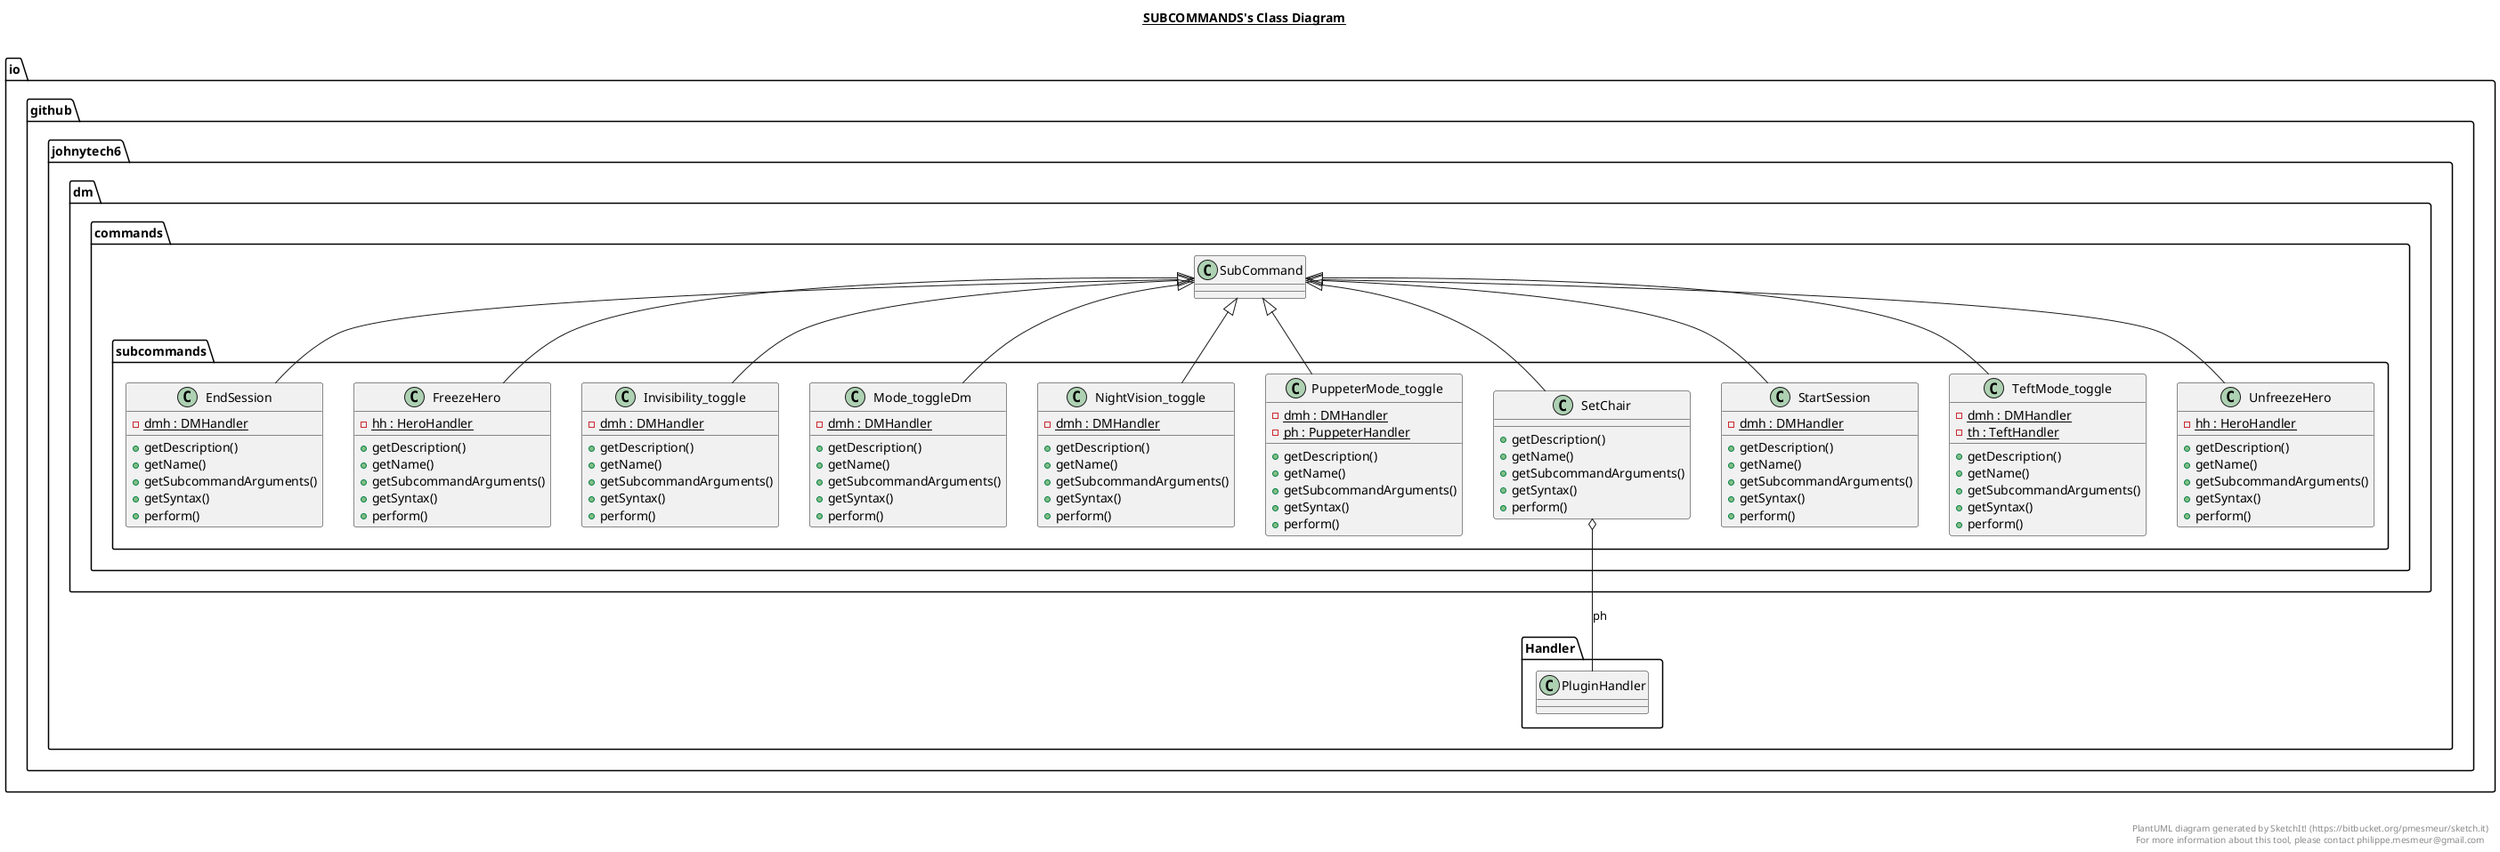 @startuml

title __SUBCOMMANDS's Class Diagram__\n

  namespace io.github.johnytech6 {
    namespace dm {
      namespace commands {
        namespace subcommands {
          class io.github.johnytech6.dm.commands.subcommands.EndSession {
              {static} - dmh : DMHandler
              + getDescription()
              + getName()
              + getSubcommandArguments()
              + getSyntax()
              + perform()
          }
        }
      }
    }
  }
  

  namespace io.github.johnytech6 {
    namespace dm {
      namespace commands {
        namespace subcommands {
          class io.github.johnytech6.dm.commands.subcommands.FreezeHero {
              {static} - hh : HeroHandler
              + getDescription()
              + getName()
              + getSubcommandArguments()
              + getSyntax()
              + perform()
          }
        }
      }
    }
  }
  

  namespace io.github.johnytech6 {
    namespace dm {
      namespace commands {
        namespace subcommands {
          class io.github.johnytech6.dm.commands.subcommands.Invisibility_toggle {
              {static} - dmh : DMHandler
              + getDescription()
              + getName()
              + getSubcommandArguments()
              + getSyntax()
              + perform()
          }
        }
      }
    }
  }
  

  namespace io.github.johnytech6 {
    namespace dm {
      namespace commands {
        namespace subcommands {
          class io.github.johnytech6.dm.commands.subcommands.Mode_toggleDm {
              {static} - dmh : DMHandler
              + getDescription()
              + getName()
              + getSubcommandArguments()
              + getSyntax()
              + perform()
          }
        }
      }
    }
  }
  

  namespace io.github.johnytech6 {
    namespace dm {
      namespace commands {
        namespace subcommands {
          class io.github.johnytech6.dm.commands.subcommands.NightVision_toggle {
              {static} - dmh : DMHandler
              + getDescription()
              + getName()
              + getSubcommandArguments()
              + getSyntax()
              + perform()
          }
        }
      }
    }
  }
  

  namespace io.github.johnytech6 {
    namespace dm {
      namespace commands {
        namespace subcommands {
          class io.github.johnytech6.dm.commands.subcommands.PuppeterMode_toggle {
              {static} - dmh : DMHandler
              {static} - ph : PuppeterHandler
              + getDescription()
              + getName()
              + getSubcommandArguments()
              + getSyntax()
              + perform()
          }
        }
      }
    }
  }
  

  namespace io.github.johnytech6 {
    namespace dm {
      namespace commands {
        namespace subcommands {
          class io.github.johnytech6.dm.commands.subcommands.SetChair {
              + getDescription()
              + getName()
              + getSubcommandArguments()
              + getSyntax()
              + perform()
          }
        }
      }
    }
  }
  

  namespace io.github.johnytech6 {
    namespace dm {
      namespace commands {
        namespace subcommands {
          class io.github.johnytech6.dm.commands.subcommands.StartSession {
              {static} - dmh : DMHandler
              + getDescription()
              + getName()
              + getSubcommandArguments()
              + getSyntax()
              + perform()
          }
        }
      }
    }
  }
  

  namespace io.github.johnytech6 {
    namespace dm {
      namespace commands {
        namespace subcommands {
          class io.github.johnytech6.dm.commands.subcommands.TeftMode_toggle {
              {static} - dmh : DMHandler
              {static} - th : TeftHandler
              + getDescription()
              + getName()
              + getSubcommandArguments()
              + getSyntax()
              + perform()
          }
        }
      }
    }
  }
  

  namespace io.github.johnytech6 {
    namespace dm {
      namespace commands {
        namespace subcommands {
          class io.github.johnytech6.dm.commands.subcommands.UnfreezeHero {
              {static} - hh : HeroHandler
              + getDescription()
              + getName()
              + getSubcommandArguments()
              + getSyntax()
              + perform()
          }
        }
      }
    }
  }
  

  io.github.johnytech6.dm.commands.subcommands.EndSession -up-|> io.github.johnytech6.dm.commands.SubCommand
  io.github.johnytech6.dm.commands.subcommands.FreezeHero -up-|> io.github.johnytech6.dm.commands.SubCommand
  io.github.johnytech6.dm.commands.subcommands.Invisibility_toggle -up-|> io.github.johnytech6.dm.commands.SubCommand
  io.github.johnytech6.dm.commands.subcommands.Mode_toggleDm -up-|> io.github.johnytech6.dm.commands.SubCommand
  io.github.johnytech6.dm.commands.subcommands.NightVision_toggle -up-|> io.github.johnytech6.dm.commands.SubCommand
  io.github.johnytech6.dm.commands.subcommands.PuppeterMode_toggle -up-|> io.github.johnytech6.dm.commands.SubCommand
  io.github.johnytech6.dm.commands.subcommands.SetChair -up-|> io.github.johnytech6.dm.commands.SubCommand
  io.github.johnytech6.dm.commands.subcommands.SetChair o-- io.github.johnytech6.Handler.PluginHandler : ph
  io.github.johnytech6.dm.commands.subcommands.StartSession -up-|> io.github.johnytech6.dm.commands.SubCommand
  io.github.johnytech6.dm.commands.subcommands.TeftMode_toggle -up-|> io.github.johnytech6.dm.commands.SubCommand
  io.github.johnytech6.dm.commands.subcommands.UnfreezeHero -up-|> io.github.johnytech6.dm.commands.SubCommand


right footer


PlantUML diagram generated by SketchIt! (https://bitbucket.org/pmesmeur/sketch.it)
For more information about this tool, please contact philippe.mesmeur@gmail.com
endfooter

@enduml
